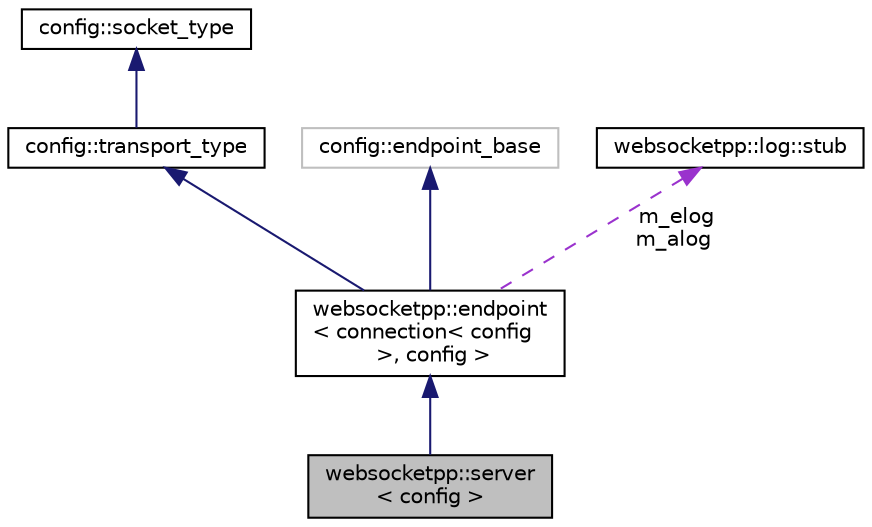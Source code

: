 digraph "websocketpp::server&lt; config &gt;"
{
  edge [fontname="Helvetica",fontsize="10",labelfontname="Helvetica",labelfontsize="10"];
  node [fontname="Helvetica",fontsize="10",shape=record];
  Node5 [label="websocketpp::server\l\< config \>",height=0.2,width=0.4,color="black", fillcolor="grey75", style="filled", fontcolor="black"];
  Node6 -> Node5 [dir="back",color="midnightblue",fontsize="10",style="solid",fontname="Helvetica"];
  Node6 [label="websocketpp::endpoint\l\< connection\< config\l \>, config \>",height=0.2,width=0.4,color="black", fillcolor="white", style="filled",URL="$classwebsocketpp_1_1endpoint.html"];
  Node7 -> Node6 [dir="back",color="midnightblue",fontsize="10",style="solid",fontname="Helvetica"];
  Node7 [label="config::transport_type",height=0.2,width=0.4,color="black", fillcolor="white", style="filled",URL="$classwebsocketpp_1_1transport_1_1asio_1_1endpoint.html",tooltip="Asio based endpoint transport component. "];
  Node8 -> Node7 [dir="back",color="midnightblue",fontsize="10",style="solid",fontname="Helvetica"];
  Node8 [label="config::socket_type",height=0.2,width=0.4,color="black", fillcolor="white", style="filled",URL="$classwebsocketpp_1_1transport_1_1asio_1_1tls__socket_1_1endpoint.html",tooltip="TLS enabled Asio endpoint socket component. "];
  Node9 -> Node6 [dir="back",color="midnightblue",fontsize="10",style="solid",fontname="Helvetica"];
  Node9 [label="config::endpoint_base",height=0.2,width=0.4,color="grey75", fillcolor="white", style="filled"];
  Node10 -> Node6 [dir="back",color="darkorchid3",fontsize="10",style="dashed",label=" m_elog\nm_alog" ,fontname="Helvetica"];
  Node10 [label="websocketpp::log::stub",height=0.2,width=0.4,color="black", fillcolor="white", style="filled",URL="$classwebsocketpp_1_1log_1_1stub.html",tooltip="Stub logger that ignores all input. "];
}

